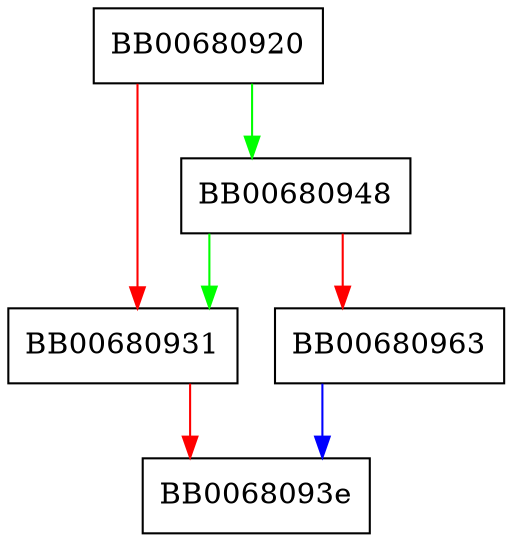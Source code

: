 digraph X509_VERIFY_PARAM_add0_policy {
  node [shape="box"];
  graph [splines=ortho];
  BB00680920 -> BB00680948 [color="green"];
  BB00680920 -> BB00680931 [color="red"];
  BB00680931 -> BB0068093e [color="red"];
  BB00680948 -> BB00680931 [color="green"];
  BB00680948 -> BB00680963 [color="red"];
  BB00680963 -> BB0068093e [color="blue"];
}